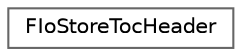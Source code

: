 digraph "Graphical Class Hierarchy"
{
 // INTERACTIVE_SVG=YES
 // LATEX_PDF_SIZE
  bgcolor="transparent";
  edge [fontname=Helvetica,fontsize=10,labelfontname=Helvetica,labelfontsize=10];
  node [fontname=Helvetica,fontsize=10,shape=box,height=0.2,width=0.4];
  rankdir="LR";
  Node0 [id="Node000000",label="FIoStoreTocHeader",height=0.2,width=0.4,color="grey40", fillcolor="white", style="filled",URL="$da/da6/structFIoStoreTocHeader.html",tooltip="I/O Store TOC header."];
}
